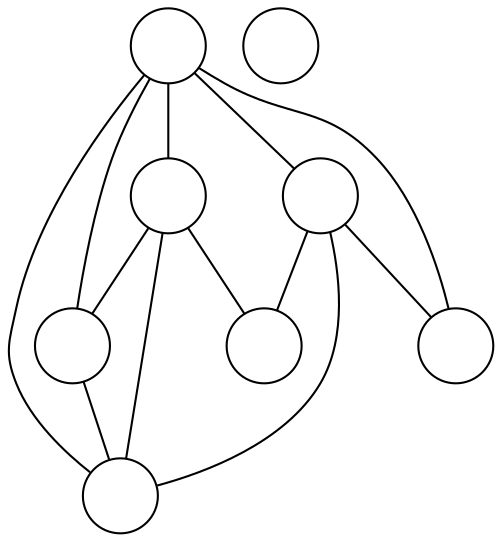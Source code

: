 graph G {
  node[label="", shape=circle]
  0;
  1;
  2;
  3;
  4;
  5;
  6;
  7;
  4 -- 0;
  5 -- 0;
  5 -- 1;
  5 -- 4;
  6 -- 0;
  6 -- 1;
  6 -- 2;
  7 -- 0;
  7 -- 2;
  7 -- 4;
  7 -- 5;
  7 -- 6;
}
